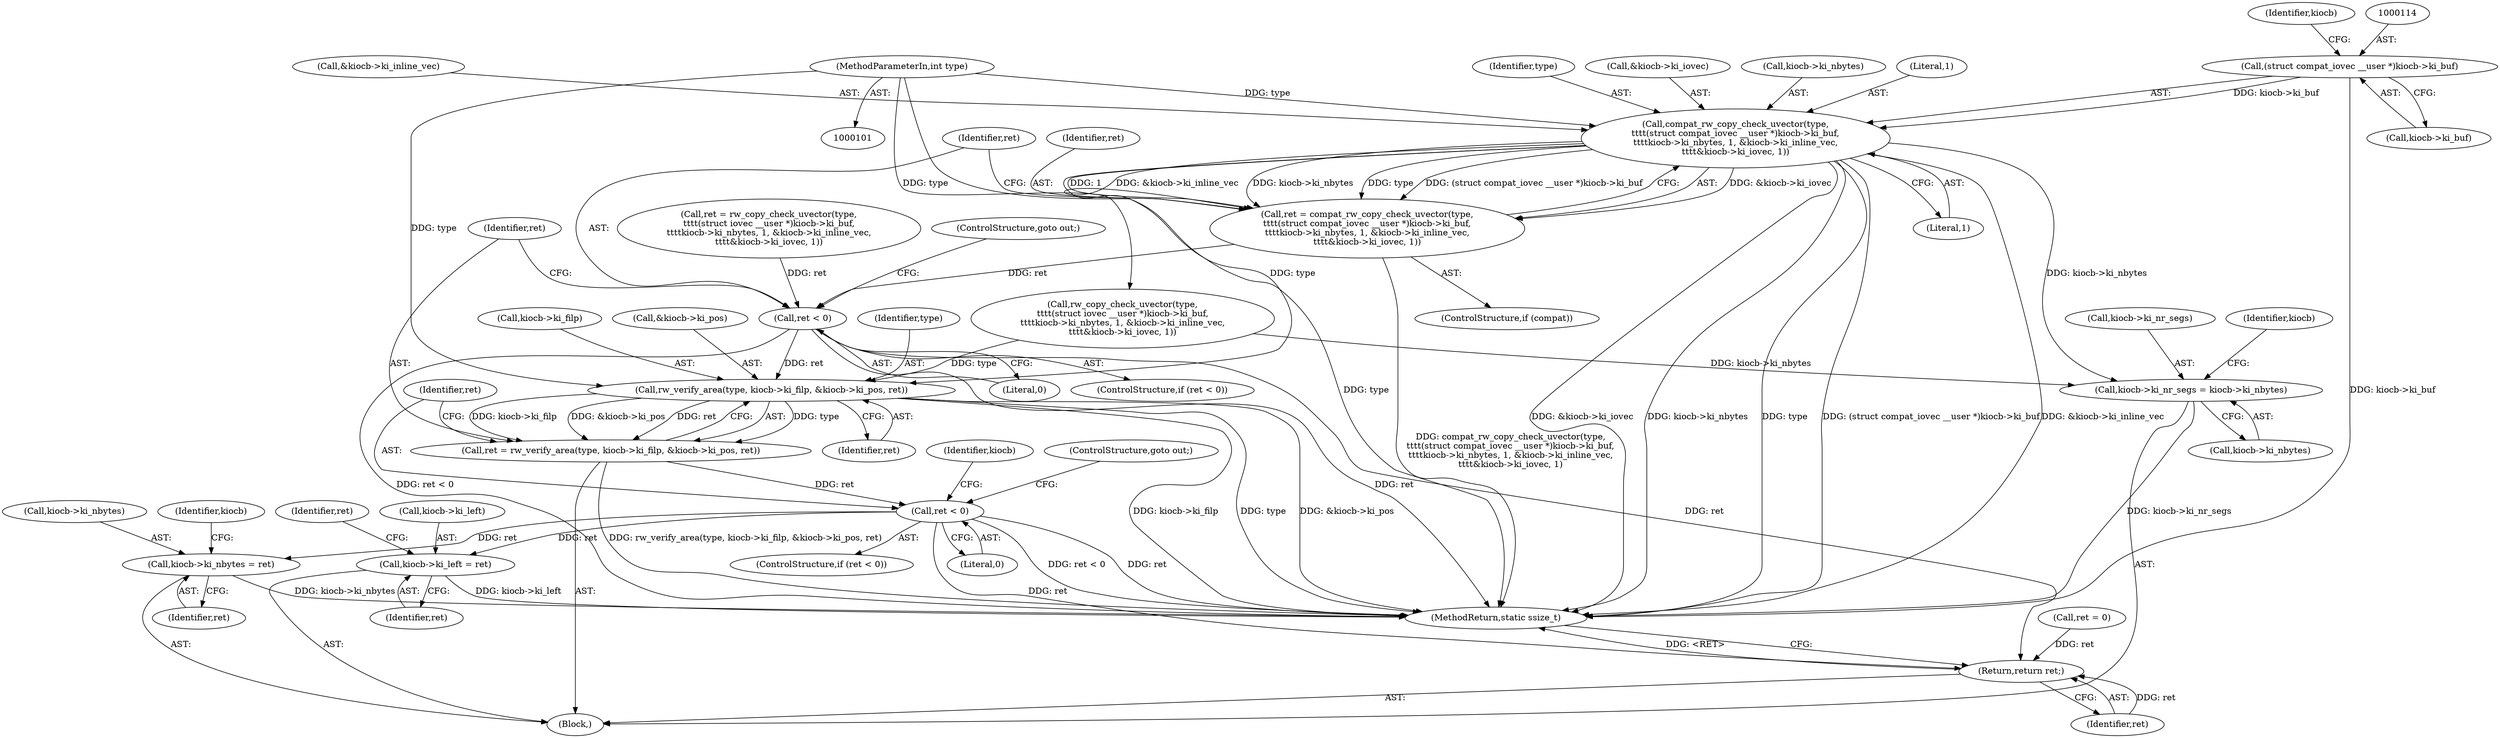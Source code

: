 digraph "0_linux_a70b52ec1aaeaf60f4739edb1b422827cb6f3893_1@API" {
"1000111" [label="(Call,compat_rw_copy_check_uvector(type,\n\t\t\t\t(struct compat_iovec __user *)kiocb->ki_buf,\n\t\t\t\tkiocb->ki_nbytes, 1, &kiocb->ki_inline_vec,\n\t\t\t\t&kiocb->ki_iovec, 1))"];
"1000102" [label="(MethodParameterIn,int type)"];
"1000113" [label="(Call,(struct compat_iovec __user *)kiocb->ki_buf)"];
"1000109" [label="(Call,ret = compat_rw_copy_check_uvector(type,\n\t\t\t\t(struct compat_iovec __user *)kiocb->ki_buf,\n\t\t\t\tkiocb->ki_nbytes, 1, &kiocb->ki_inline_vec,\n\t\t\t\t&kiocb->ki_iovec, 1))"];
"1000155" [label="(Call,ret < 0)"];
"1000161" [label="(Call,rw_verify_area(type, kiocb->ki_filp, &kiocb->ki_pos, ret))"];
"1000159" [label="(Call,ret = rw_verify_area(type, kiocb->ki_filp, &kiocb->ki_pos, ret))"];
"1000172" [label="(Call,ret < 0)"];
"1000188" [label="(Call,kiocb->ki_nbytes = ret)"];
"1000193" [label="(Call,kiocb->ki_left = ret)"];
"1000202" [label="(Return,return ret;)"];
"1000176" [label="(Call,kiocb->ki_nr_segs = kiocb->ki_nbytes)"];
"1000188" [label="(Call,kiocb->ki_nbytes = ret)"];
"1000154" [label="(ControlStructure,if (ret < 0))"];
"1000166" [label="(Call,&kiocb->ki_pos)"];
"1000177" [label="(Call,kiocb->ki_nr_segs)"];
"1000121" [label="(Literal,1)"];
"1000203" [label="(Identifier,ret)"];
"1000162" [label="(Identifier,type)"];
"1000161" [label="(Call,rw_verify_area(type, kiocb->ki_filp, &kiocb->ki_pos, ret))"];
"1000175" [label="(ControlStructure,goto out;)"];
"1000130" [label="(Literal,1)"];
"1000111" [label="(Call,compat_rw_copy_check_uvector(type,\n\t\t\t\t(struct compat_iovec __user *)kiocb->ki_buf,\n\t\t\t\tkiocb->ki_nbytes, 1, &kiocb->ki_inline_vec,\n\t\t\t\t&kiocb->ki_iovec, 1))"];
"1000122" [label="(Call,&kiocb->ki_inline_vec)"];
"1000155" [label="(Call,ret < 0)"];
"1000112" [label="(Identifier,type)"];
"1000107" [label="(ControlStructure,if (compat))"];
"1000202" [label="(Return,return ret;)"];
"1000163" [label="(Call,kiocb->ki_filp)"];
"1000105" [label="(Block,)"];
"1000173" [label="(Identifier,ret)"];
"1000171" [label="(ControlStructure,if (ret < 0))"];
"1000113" [label="(Call,(struct compat_iovec __user *)kiocb->ki_buf)"];
"1000172" [label="(Call,ret < 0)"];
"1000126" [label="(Call,&kiocb->ki_iovec)"];
"1000158" [label="(ControlStructure,goto out;)"];
"1000189" [label="(Call,kiocb->ki_nbytes)"];
"1000192" [label="(Identifier,ret)"];
"1000160" [label="(Identifier,ret)"];
"1000115" [label="(Call,kiocb->ki_buf)"];
"1000194" [label="(Call,kiocb->ki_left)"];
"1000170" [label="(Identifier,ret)"];
"1000193" [label="(Call,kiocb->ki_left = ret)"];
"1000118" [label="(Call,kiocb->ki_nbytes)"];
"1000119" [label="(Identifier,kiocb)"];
"1000199" [label="(Identifier,ret)"];
"1000195" [label="(Identifier,kiocb)"];
"1000176" [label="(Call,kiocb->ki_nr_segs = kiocb->ki_nbytes)"];
"1000204" [label="(MethodReturn,static ssize_t)"];
"1000159" [label="(Call,ret = rw_verify_area(type, kiocb->ki_filp, &kiocb->ki_pos, ret))"];
"1000174" [label="(Literal,0)"];
"1000132" [label="(Call,ret = rw_copy_check_uvector(type,\n\t\t\t\t(struct iovec __user *)kiocb->ki_buf,\n\t\t\t\tkiocb->ki_nbytes, 1, &kiocb->ki_inline_vec,\n\t\t\t\t&kiocb->ki_iovec, 1))"];
"1000157" [label="(Literal,0)"];
"1000109" [label="(Call,ret = compat_rw_copy_check_uvector(type,\n\t\t\t\t(struct compat_iovec __user *)kiocb->ki_buf,\n\t\t\t\tkiocb->ki_nbytes, 1, &kiocb->ki_inline_vec,\n\t\t\t\t&kiocb->ki_iovec, 1))"];
"1000178" [label="(Identifier,kiocb)"];
"1000180" [label="(Call,kiocb->ki_nbytes)"];
"1000185" [label="(Identifier,kiocb)"];
"1000102" [label="(MethodParameterIn,int type)"];
"1000134" [label="(Call,rw_copy_check_uvector(type,\n\t\t\t\t(struct iovec __user *)kiocb->ki_buf,\n\t\t\t\tkiocb->ki_nbytes, 1, &kiocb->ki_inline_vec,\n\t\t\t\t&kiocb->ki_iovec, 1))"];
"1000156" [label="(Identifier,ret)"];
"1000198" [label="(Call,ret = 0)"];
"1000197" [label="(Identifier,ret)"];
"1000110" [label="(Identifier,ret)"];
"1000111" -> "1000109"  [label="AST: "];
"1000111" -> "1000130"  [label="CFG: "];
"1000112" -> "1000111"  [label="AST: "];
"1000113" -> "1000111"  [label="AST: "];
"1000118" -> "1000111"  [label="AST: "];
"1000121" -> "1000111"  [label="AST: "];
"1000122" -> "1000111"  [label="AST: "];
"1000126" -> "1000111"  [label="AST: "];
"1000130" -> "1000111"  [label="AST: "];
"1000109" -> "1000111"  [label="CFG: "];
"1000111" -> "1000204"  [label="DDG: &kiocb->ki_iovec"];
"1000111" -> "1000204"  [label="DDG: kiocb->ki_nbytes"];
"1000111" -> "1000204"  [label="DDG: type"];
"1000111" -> "1000204"  [label="DDG: (struct compat_iovec __user *)kiocb->ki_buf"];
"1000111" -> "1000204"  [label="DDG: &kiocb->ki_inline_vec"];
"1000111" -> "1000109"  [label="DDG: &kiocb->ki_iovec"];
"1000111" -> "1000109"  [label="DDG: 1"];
"1000111" -> "1000109"  [label="DDG: &kiocb->ki_inline_vec"];
"1000111" -> "1000109"  [label="DDG: kiocb->ki_nbytes"];
"1000111" -> "1000109"  [label="DDG: type"];
"1000111" -> "1000109"  [label="DDG: (struct compat_iovec __user *)kiocb->ki_buf"];
"1000102" -> "1000111"  [label="DDG: type"];
"1000113" -> "1000111"  [label="DDG: kiocb->ki_buf"];
"1000111" -> "1000161"  [label="DDG: type"];
"1000111" -> "1000176"  [label="DDG: kiocb->ki_nbytes"];
"1000102" -> "1000101"  [label="AST: "];
"1000102" -> "1000204"  [label="DDG: type"];
"1000102" -> "1000134"  [label="DDG: type"];
"1000102" -> "1000161"  [label="DDG: type"];
"1000113" -> "1000115"  [label="CFG: "];
"1000114" -> "1000113"  [label="AST: "];
"1000115" -> "1000113"  [label="AST: "];
"1000119" -> "1000113"  [label="CFG: "];
"1000113" -> "1000204"  [label="DDG: kiocb->ki_buf"];
"1000109" -> "1000107"  [label="AST: "];
"1000110" -> "1000109"  [label="AST: "];
"1000156" -> "1000109"  [label="CFG: "];
"1000109" -> "1000204"  [label="DDG: compat_rw_copy_check_uvector(type,\n\t\t\t\t(struct compat_iovec __user *)kiocb->ki_buf,\n\t\t\t\tkiocb->ki_nbytes, 1, &kiocb->ki_inline_vec,\n\t\t\t\t&kiocb->ki_iovec, 1)"];
"1000109" -> "1000155"  [label="DDG: ret"];
"1000155" -> "1000154"  [label="AST: "];
"1000155" -> "1000157"  [label="CFG: "];
"1000156" -> "1000155"  [label="AST: "];
"1000157" -> "1000155"  [label="AST: "];
"1000158" -> "1000155"  [label="CFG: "];
"1000160" -> "1000155"  [label="CFG: "];
"1000155" -> "1000204"  [label="DDG: ret < 0"];
"1000155" -> "1000204"  [label="DDG: ret"];
"1000132" -> "1000155"  [label="DDG: ret"];
"1000155" -> "1000161"  [label="DDG: ret"];
"1000155" -> "1000202"  [label="DDG: ret"];
"1000161" -> "1000159"  [label="AST: "];
"1000161" -> "1000170"  [label="CFG: "];
"1000162" -> "1000161"  [label="AST: "];
"1000163" -> "1000161"  [label="AST: "];
"1000166" -> "1000161"  [label="AST: "];
"1000170" -> "1000161"  [label="AST: "];
"1000159" -> "1000161"  [label="CFG: "];
"1000161" -> "1000204"  [label="DDG: &kiocb->ki_pos"];
"1000161" -> "1000204"  [label="DDG: kiocb->ki_filp"];
"1000161" -> "1000204"  [label="DDG: type"];
"1000161" -> "1000159"  [label="DDG: type"];
"1000161" -> "1000159"  [label="DDG: kiocb->ki_filp"];
"1000161" -> "1000159"  [label="DDG: &kiocb->ki_pos"];
"1000161" -> "1000159"  [label="DDG: ret"];
"1000134" -> "1000161"  [label="DDG: type"];
"1000159" -> "1000105"  [label="AST: "];
"1000160" -> "1000159"  [label="AST: "];
"1000173" -> "1000159"  [label="CFG: "];
"1000159" -> "1000204"  [label="DDG: rw_verify_area(type, kiocb->ki_filp, &kiocb->ki_pos, ret)"];
"1000159" -> "1000172"  [label="DDG: ret"];
"1000172" -> "1000171"  [label="AST: "];
"1000172" -> "1000174"  [label="CFG: "];
"1000173" -> "1000172"  [label="AST: "];
"1000174" -> "1000172"  [label="AST: "];
"1000175" -> "1000172"  [label="CFG: "];
"1000178" -> "1000172"  [label="CFG: "];
"1000172" -> "1000204"  [label="DDG: ret < 0"];
"1000172" -> "1000204"  [label="DDG: ret"];
"1000172" -> "1000188"  [label="DDG: ret"];
"1000172" -> "1000193"  [label="DDG: ret"];
"1000172" -> "1000202"  [label="DDG: ret"];
"1000188" -> "1000105"  [label="AST: "];
"1000188" -> "1000192"  [label="CFG: "];
"1000189" -> "1000188"  [label="AST: "];
"1000192" -> "1000188"  [label="AST: "];
"1000195" -> "1000188"  [label="CFG: "];
"1000188" -> "1000204"  [label="DDG: kiocb->ki_nbytes"];
"1000193" -> "1000105"  [label="AST: "];
"1000193" -> "1000197"  [label="CFG: "];
"1000194" -> "1000193"  [label="AST: "];
"1000197" -> "1000193"  [label="AST: "];
"1000199" -> "1000193"  [label="CFG: "];
"1000193" -> "1000204"  [label="DDG: kiocb->ki_left"];
"1000202" -> "1000105"  [label="AST: "];
"1000202" -> "1000203"  [label="CFG: "];
"1000203" -> "1000202"  [label="AST: "];
"1000204" -> "1000202"  [label="CFG: "];
"1000202" -> "1000204"  [label="DDG: <RET>"];
"1000203" -> "1000202"  [label="DDG: ret"];
"1000198" -> "1000202"  [label="DDG: ret"];
"1000176" -> "1000105"  [label="AST: "];
"1000176" -> "1000180"  [label="CFG: "];
"1000177" -> "1000176"  [label="AST: "];
"1000180" -> "1000176"  [label="AST: "];
"1000185" -> "1000176"  [label="CFG: "];
"1000176" -> "1000204"  [label="DDG: kiocb->ki_nr_segs"];
"1000134" -> "1000176"  [label="DDG: kiocb->ki_nbytes"];
}
